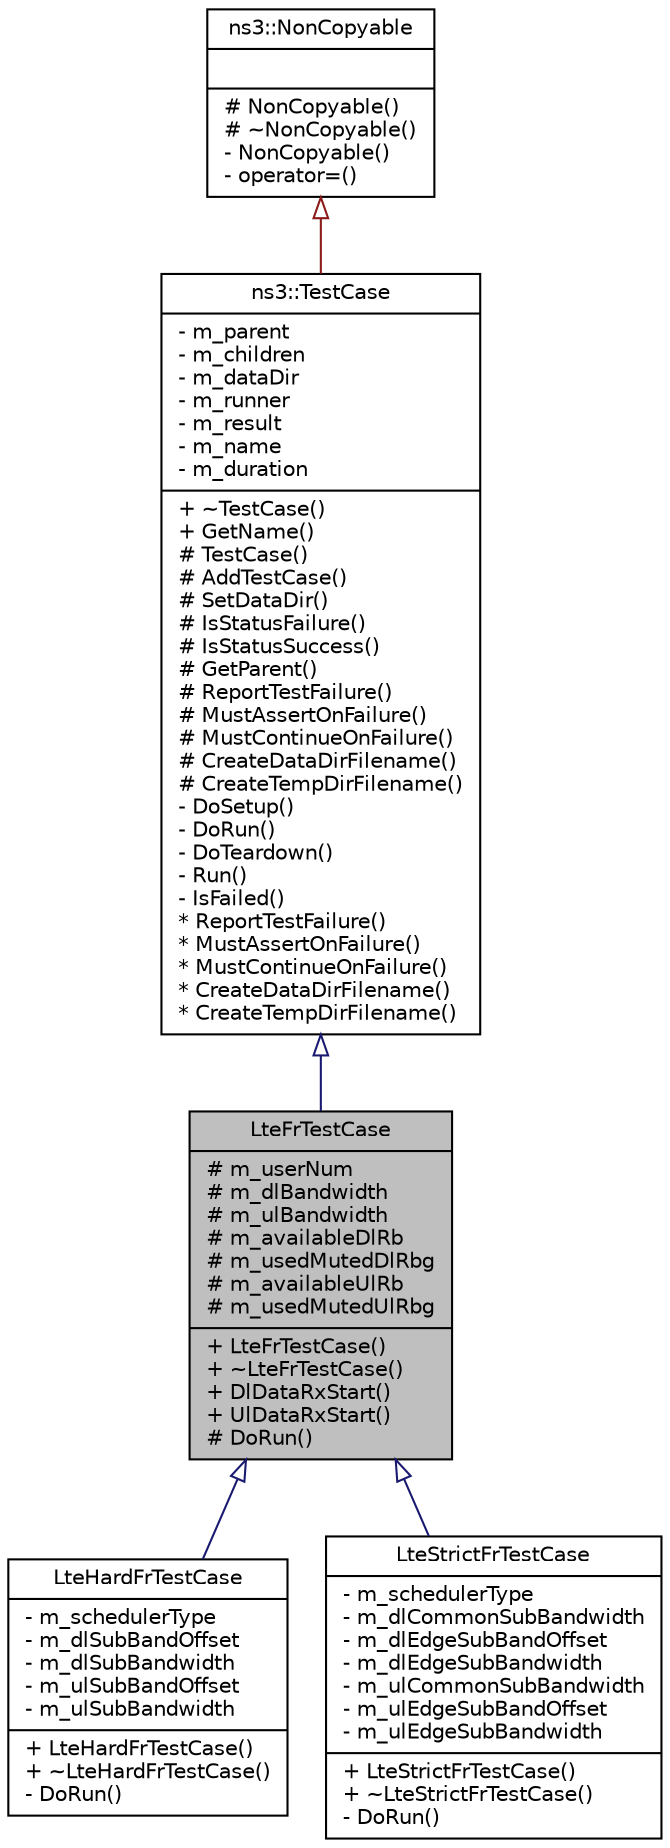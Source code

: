 digraph "LteFrTestCase"
{
  edge [fontname="Helvetica",fontsize="10",labelfontname="Helvetica",labelfontsize="10"];
  node [fontname="Helvetica",fontsize="10",shape=record];
  Node1 [label="{LteFrTestCase\n|# m_userNum\l# m_dlBandwidth\l# m_ulBandwidth\l# m_availableDlRb\l# m_usedMutedDlRbg\l# m_availableUlRb\l# m_usedMutedUlRbg\l|+ LteFrTestCase()\l+ ~LteFrTestCase()\l+ DlDataRxStart()\l+ UlDataRxStart()\l# DoRun()\l}",height=0.2,width=0.4,color="black", fillcolor="grey75", style="filled", fontcolor="black"];
  Node2 -> Node1 [dir="back",color="midnightblue",fontsize="10",style="solid",arrowtail="onormal"];
  Node2 [label="{ns3::TestCase\n|- m_parent\l- m_children\l- m_dataDir\l- m_runner\l- m_result\l- m_name\l- m_duration\l|+ ~TestCase()\l+ GetName()\l# TestCase()\l# AddTestCase()\l# SetDataDir()\l# IsStatusFailure()\l# IsStatusSuccess()\l# GetParent()\l# ReportTestFailure()\l# MustAssertOnFailure()\l# MustContinueOnFailure()\l# CreateDataDirFilename()\l# CreateTempDirFilename()\l- DoSetup()\l- DoRun()\l- DoTeardown()\l- Run()\l- IsFailed()\l* ReportTestFailure()\l* MustAssertOnFailure()\l* MustContinueOnFailure()\l* CreateDataDirFilename()\l* CreateTempDirFilename()\l}",height=0.2,width=0.4,color="black", fillcolor="white", style="filled",URL="$dd/d88/classns3_1_1TestCase.html",tooltip="encapsulates test code "];
  Node3 -> Node2 [dir="back",color="firebrick4",fontsize="10",style="solid",arrowtail="onormal"];
  Node3 [label="{ns3::NonCopyable\n||# NonCopyable()\l# ~NonCopyable()\l- NonCopyable()\l- operator=()\l}",height=0.2,width=0.4,color="black", fillcolor="white", style="filled",URL="$da/dd1/classns3_1_1NonCopyable.html"];
  Node1 -> Node4 [dir="back",color="midnightblue",fontsize="10",style="solid",arrowtail="onormal"];
  Node4 [label="{LteHardFrTestCase\n|- m_schedulerType\l- m_dlSubBandOffset\l- m_dlSubBandwidth\l- m_ulSubBandOffset\l- m_ulSubBandwidth\l|+ LteHardFrTestCase()\l+ ~LteHardFrTestCase()\l- DoRun()\l}",height=0.2,width=0.4,color="black", fillcolor="white", style="filled",URL="$d3/d19/classLteHardFrTestCase.html"];
  Node1 -> Node5 [dir="back",color="midnightblue",fontsize="10",style="solid",arrowtail="onormal"];
  Node5 [label="{LteStrictFrTestCase\n|- m_schedulerType\l- m_dlCommonSubBandwidth\l- m_dlEdgeSubBandOffset\l- m_dlEdgeSubBandwidth\l- m_ulCommonSubBandwidth\l- m_ulEdgeSubBandOffset\l- m_ulEdgeSubBandwidth\l|+ LteStrictFrTestCase()\l+ ~LteStrictFrTestCase()\l- DoRun()\l}",height=0.2,width=0.4,color="black", fillcolor="white", style="filled",URL="$d7/d86/classLteStrictFrTestCase.html"];
}
